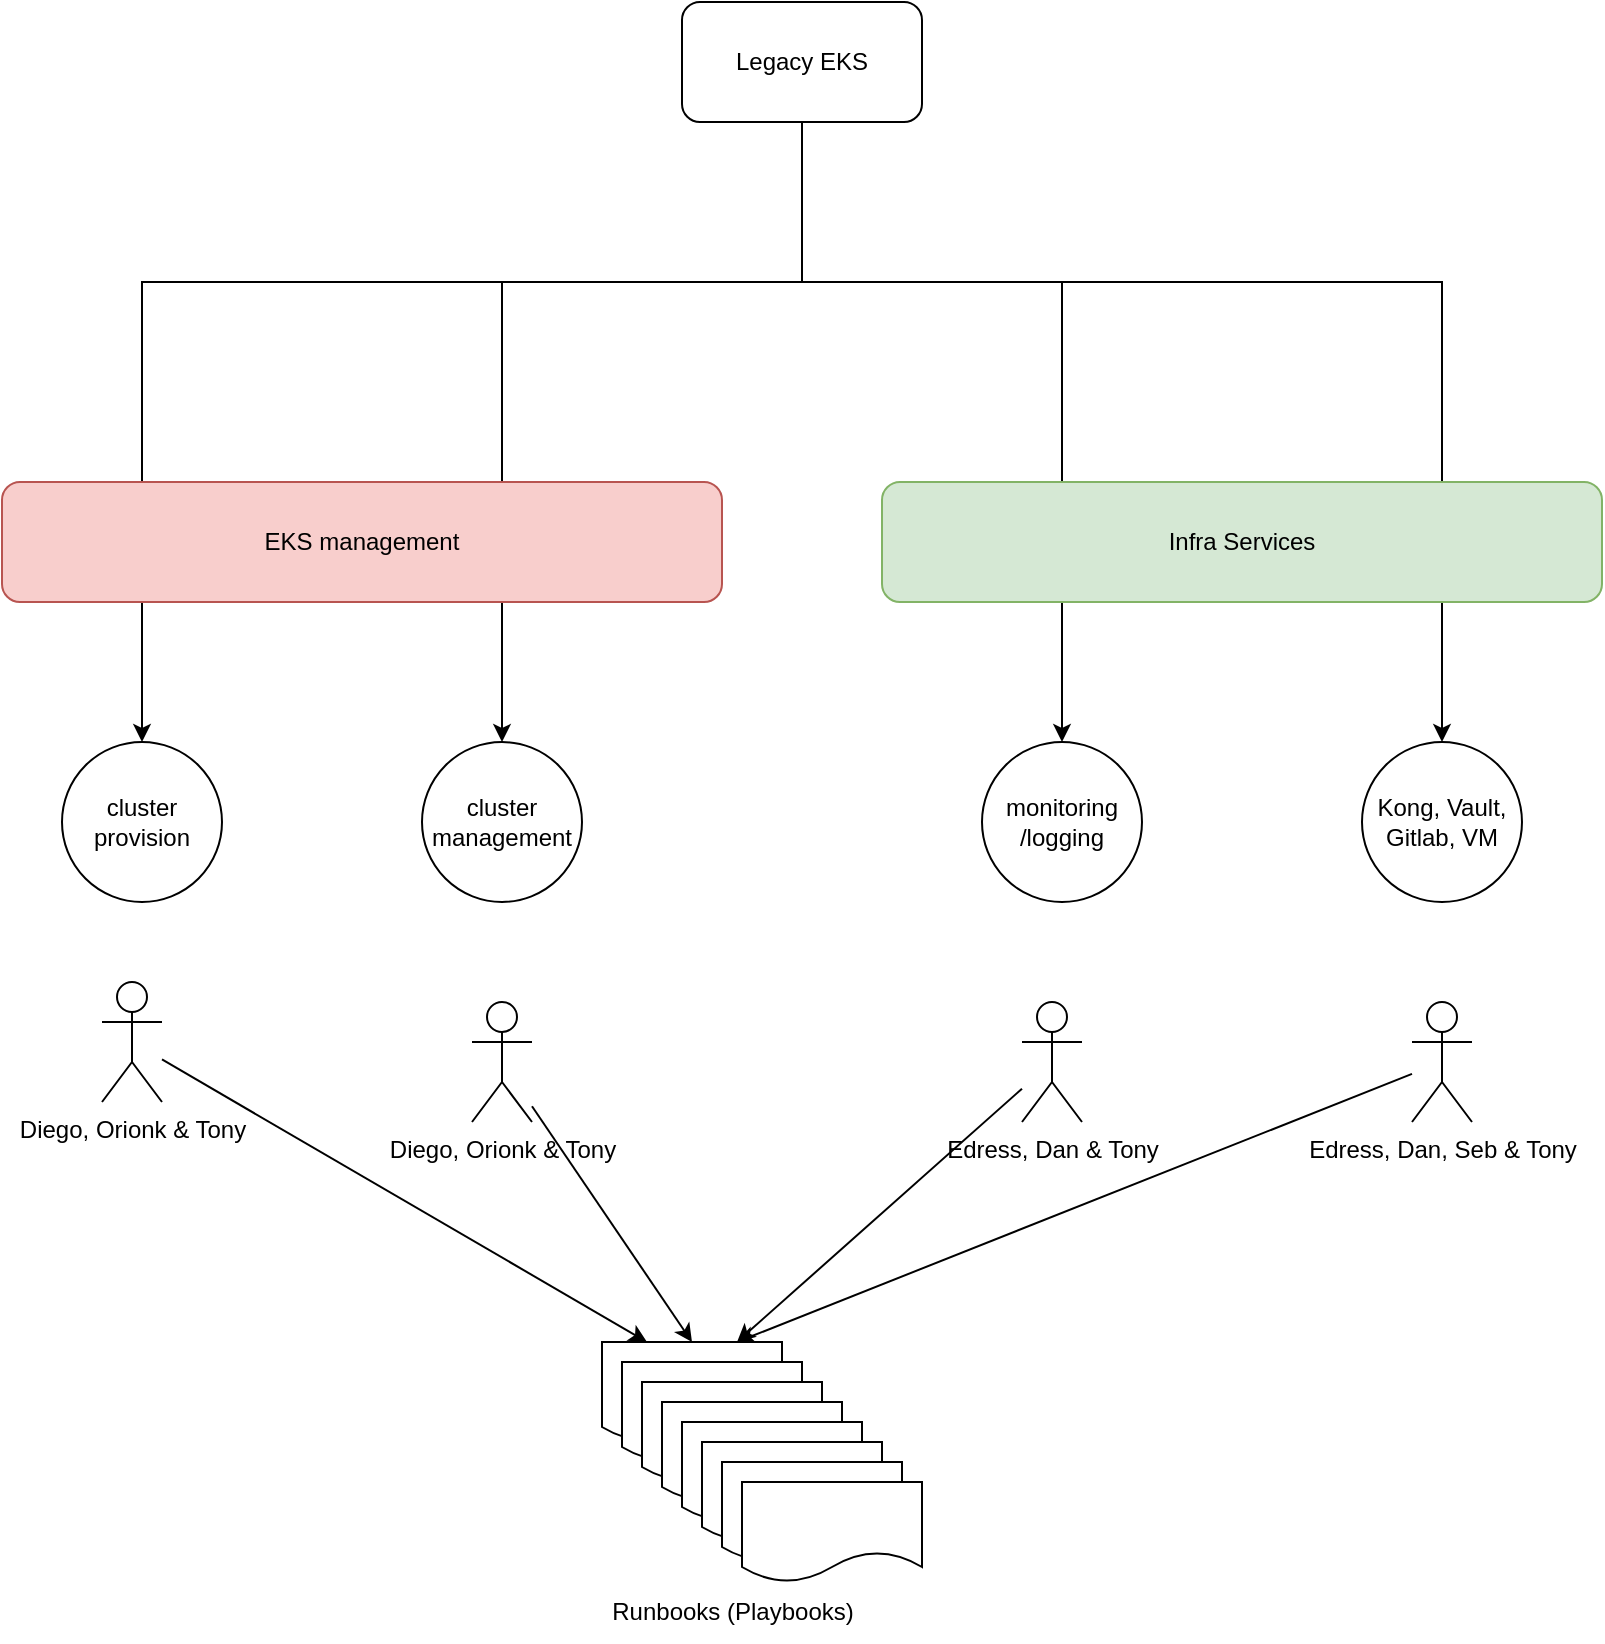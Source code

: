<mxfile version="20.8.20" type="github">
  <diagram name="Page-1" id="UDq8F3k9JjVcfoBoUdrw">
    <mxGraphModel dx="1234" dy="1131" grid="1" gridSize="10" guides="1" tooltips="1" connect="1" arrows="1" fold="1" page="1" pageScale="1" pageWidth="850" pageHeight="1100" math="0" shadow="0">
      <root>
        <mxCell id="0" />
        <mxCell id="1" parent="0" />
        <mxCell id="wfuacGObjQt9gQqZAv1i-7" style="edgeStyle=orthogonalEdgeStyle;rounded=0;orthogonalLoop=1;jettySize=auto;html=1;entryX=0.5;entryY=0;entryDx=0;entryDy=0;" edge="1" parent="1" source="wfuacGObjQt9gQqZAv1i-2" target="wfuacGObjQt9gQqZAv1i-3">
          <mxGeometry relative="1" as="geometry">
            <Array as="points">
              <mxPoint x="420" y="350" />
              <mxPoint x="90" y="350" />
            </Array>
          </mxGeometry>
        </mxCell>
        <mxCell id="wfuacGObjQt9gQqZAv1i-8" style="edgeStyle=orthogonalEdgeStyle;rounded=0;orthogonalLoop=1;jettySize=auto;html=1;entryX=0.5;entryY=0;entryDx=0;entryDy=0;" edge="1" parent="1" source="wfuacGObjQt9gQqZAv1i-2" target="wfuacGObjQt9gQqZAv1i-4">
          <mxGeometry relative="1" as="geometry">
            <Array as="points">
              <mxPoint x="420" y="350" />
              <mxPoint x="270" y="350" />
            </Array>
          </mxGeometry>
        </mxCell>
        <mxCell id="wfuacGObjQt9gQqZAv1i-9" style="edgeStyle=orthogonalEdgeStyle;rounded=0;orthogonalLoop=1;jettySize=auto;html=1;entryX=0.5;entryY=0;entryDx=0;entryDy=0;" edge="1" parent="1" source="wfuacGObjQt9gQqZAv1i-2" target="wfuacGObjQt9gQqZAv1i-5">
          <mxGeometry relative="1" as="geometry">
            <Array as="points">
              <mxPoint x="420" y="350" />
              <mxPoint x="550" y="350" />
            </Array>
          </mxGeometry>
        </mxCell>
        <mxCell id="wfuacGObjQt9gQqZAv1i-10" style="edgeStyle=orthogonalEdgeStyle;rounded=0;orthogonalLoop=1;jettySize=auto;html=1;entryX=0.5;entryY=0;entryDx=0;entryDy=0;" edge="1" parent="1" source="wfuacGObjQt9gQqZAv1i-2" target="wfuacGObjQt9gQqZAv1i-6">
          <mxGeometry relative="1" as="geometry">
            <Array as="points">
              <mxPoint x="420" y="350" />
              <mxPoint x="740" y="350" />
            </Array>
          </mxGeometry>
        </mxCell>
        <mxCell id="wfuacGObjQt9gQqZAv1i-2" value="Legacy EKS" style="rounded=1;whiteSpace=wrap;html=1;" vertex="1" parent="1">
          <mxGeometry x="360" y="210" width="120" height="60" as="geometry" />
        </mxCell>
        <mxCell id="wfuacGObjQt9gQqZAv1i-3" value="cluster provision" style="ellipse;whiteSpace=wrap;html=1;aspect=fixed;" vertex="1" parent="1">
          <mxGeometry x="50" y="580" width="80" height="80" as="geometry" />
        </mxCell>
        <mxCell id="wfuacGObjQt9gQqZAv1i-4" value="cluster management" style="ellipse;whiteSpace=wrap;html=1;aspect=fixed;" vertex="1" parent="1">
          <mxGeometry x="230" y="580" width="80" height="80" as="geometry" />
        </mxCell>
        <mxCell id="wfuacGObjQt9gQqZAv1i-5" value="monitoring&lt;br&gt;/logging" style="ellipse;whiteSpace=wrap;html=1;aspect=fixed;" vertex="1" parent="1">
          <mxGeometry x="510" y="580" width="80" height="80" as="geometry" />
        </mxCell>
        <mxCell id="wfuacGObjQt9gQqZAv1i-6" value="Kong, Vault, Gitlab, VM" style="ellipse;whiteSpace=wrap;html=1;aspect=fixed;" vertex="1" parent="1">
          <mxGeometry x="700" y="580" width="80" height="80" as="geometry" />
        </mxCell>
        <mxCell id="wfuacGObjQt9gQqZAv1i-25" style="edgeStyle=none;rounded=0;orthogonalLoop=1;jettySize=auto;html=1;entryX=0.25;entryY=0;entryDx=0;entryDy=0;" edge="1" parent="1" source="wfuacGObjQt9gQqZAv1i-11" target="wfuacGObjQt9gQqZAv1i-17">
          <mxGeometry relative="1" as="geometry" />
        </mxCell>
        <mxCell id="wfuacGObjQt9gQqZAv1i-11" value="Diego, Orionk &amp;amp; Tony" style="shape=umlActor;verticalLabelPosition=bottom;verticalAlign=top;html=1;outlineConnect=0;" vertex="1" parent="1">
          <mxGeometry x="70" y="700" width="30" height="60" as="geometry" />
        </mxCell>
        <mxCell id="wfuacGObjQt9gQqZAv1i-26" style="edgeStyle=none;rounded=0;orthogonalLoop=1;jettySize=auto;html=1;entryX=0.5;entryY=0;entryDx=0;entryDy=0;" edge="1" parent="1" source="wfuacGObjQt9gQqZAv1i-12" target="wfuacGObjQt9gQqZAv1i-17">
          <mxGeometry relative="1" as="geometry" />
        </mxCell>
        <mxCell id="wfuacGObjQt9gQqZAv1i-12" value="Diego, Orionk &amp;amp; Tony" style="shape=umlActor;verticalLabelPosition=bottom;verticalAlign=top;html=1;outlineConnect=0;" vertex="1" parent="1">
          <mxGeometry x="255" y="710" width="30" height="60" as="geometry" />
        </mxCell>
        <mxCell id="wfuacGObjQt9gQqZAv1i-27" style="edgeStyle=none;rounded=0;orthogonalLoop=1;jettySize=auto;html=1;entryX=0.75;entryY=0;entryDx=0;entryDy=0;" edge="1" parent="1" source="wfuacGObjQt9gQqZAv1i-13" target="wfuacGObjQt9gQqZAv1i-17">
          <mxGeometry relative="1" as="geometry" />
        </mxCell>
        <mxCell id="wfuacGObjQt9gQqZAv1i-13" value="Edress, Dan &amp;amp; Tony" style="shape=umlActor;verticalLabelPosition=bottom;verticalAlign=top;html=1;outlineConnect=0;" vertex="1" parent="1">
          <mxGeometry x="530" y="710" width="30" height="60" as="geometry" />
        </mxCell>
        <mxCell id="wfuacGObjQt9gQqZAv1i-28" style="edgeStyle=none;rounded=0;orthogonalLoop=1;jettySize=auto;html=1;entryX=0.75;entryY=0;entryDx=0;entryDy=0;" edge="1" parent="1" source="wfuacGObjQt9gQqZAv1i-14" target="wfuacGObjQt9gQqZAv1i-17">
          <mxGeometry relative="1" as="geometry" />
        </mxCell>
        <mxCell id="wfuacGObjQt9gQqZAv1i-14" value="Edress, Dan, Seb &amp;amp; Tony" style="shape=umlActor;verticalLabelPosition=bottom;verticalAlign=top;html=1;outlineConnect=0;" vertex="1" parent="1">
          <mxGeometry x="725" y="710" width="30" height="60" as="geometry" />
        </mxCell>
        <mxCell id="wfuacGObjQt9gQqZAv1i-15" value="Infra Services" style="rounded=1;whiteSpace=wrap;html=1;fillColor=#d5e8d4;strokeColor=#82b366;" vertex="1" parent="1">
          <mxGeometry x="460" y="450" width="360" height="60" as="geometry" />
        </mxCell>
        <mxCell id="wfuacGObjQt9gQqZAv1i-16" value="EKS management" style="rounded=1;whiteSpace=wrap;html=1;fillColor=#f8cecc;strokeColor=#b85450;" vertex="1" parent="1">
          <mxGeometry x="20" y="450" width="360" height="60" as="geometry" />
        </mxCell>
        <mxCell id="wfuacGObjQt9gQqZAv1i-17" value="" style="shape=document;whiteSpace=wrap;html=1;boundedLbl=1;" vertex="1" parent="1">
          <mxGeometry x="320" y="880" width="90" height="50" as="geometry" />
        </mxCell>
        <mxCell id="wfuacGObjQt9gQqZAv1i-18" value="" style="shape=document;whiteSpace=wrap;html=1;boundedLbl=1;" vertex="1" parent="1">
          <mxGeometry x="330" y="890" width="90" height="50" as="geometry" />
        </mxCell>
        <mxCell id="wfuacGObjQt9gQqZAv1i-19" value="" style="shape=document;whiteSpace=wrap;html=1;boundedLbl=1;" vertex="1" parent="1">
          <mxGeometry x="340" y="900" width="90" height="50" as="geometry" />
        </mxCell>
        <mxCell id="wfuacGObjQt9gQqZAv1i-20" value="" style="shape=document;whiteSpace=wrap;html=1;boundedLbl=1;" vertex="1" parent="1">
          <mxGeometry x="350" y="910" width="90" height="50" as="geometry" />
        </mxCell>
        <mxCell id="wfuacGObjQt9gQqZAv1i-21" value="" style="shape=document;whiteSpace=wrap;html=1;boundedLbl=1;" vertex="1" parent="1">
          <mxGeometry x="360" y="920" width="90" height="50" as="geometry" />
        </mxCell>
        <mxCell id="wfuacGObjQt9gQqZAv1i-22" value="" style="shape=document;whiteSpace=wrap;html=1;boundedLbl=1;" vertex="1" parent="1">
          <mxGeometry x="370" y="930" width="90" height="50" as="geometry" />
        </mxCell>
        <mxCell id="wfuacGObjQt9gQqZAv1i-23" value="" style="shape=document;whiteSpace=wrap;html=1;boundedLbl=1;" vertex="1" parent="1">
          <mxGeometry x="380" y="940" width="90" height="50" as="geometry" />
        </mxCell>
        <mxCell id="wfuacGObjQt9gQqZAv1i-24" value="" style="shape=document;whiteSpace=wrap;html=1;boundedLbl=1;" vertex="1" parent="1">
          <mxGeometry x="390" y="950" width="90" height="50" as="geometry" />
        </mxCell>
        <mxCell id="wfuacGObjQt9gQqZAv1i-29" value="Runbooks (Playbooks)" style="text;html=1;align=center;verticalAlign=middle;resizable=0;points=[];autosize=1;strokeColor=none;fillColor=none;" vertex="1" parent="1">
          <mxGeometry x="315" y="1000" width="140" height="30" as="geometry" />
        </mxCell>
      </root>
    </mxGraphModel>
  </diagram>
</mxfile>
